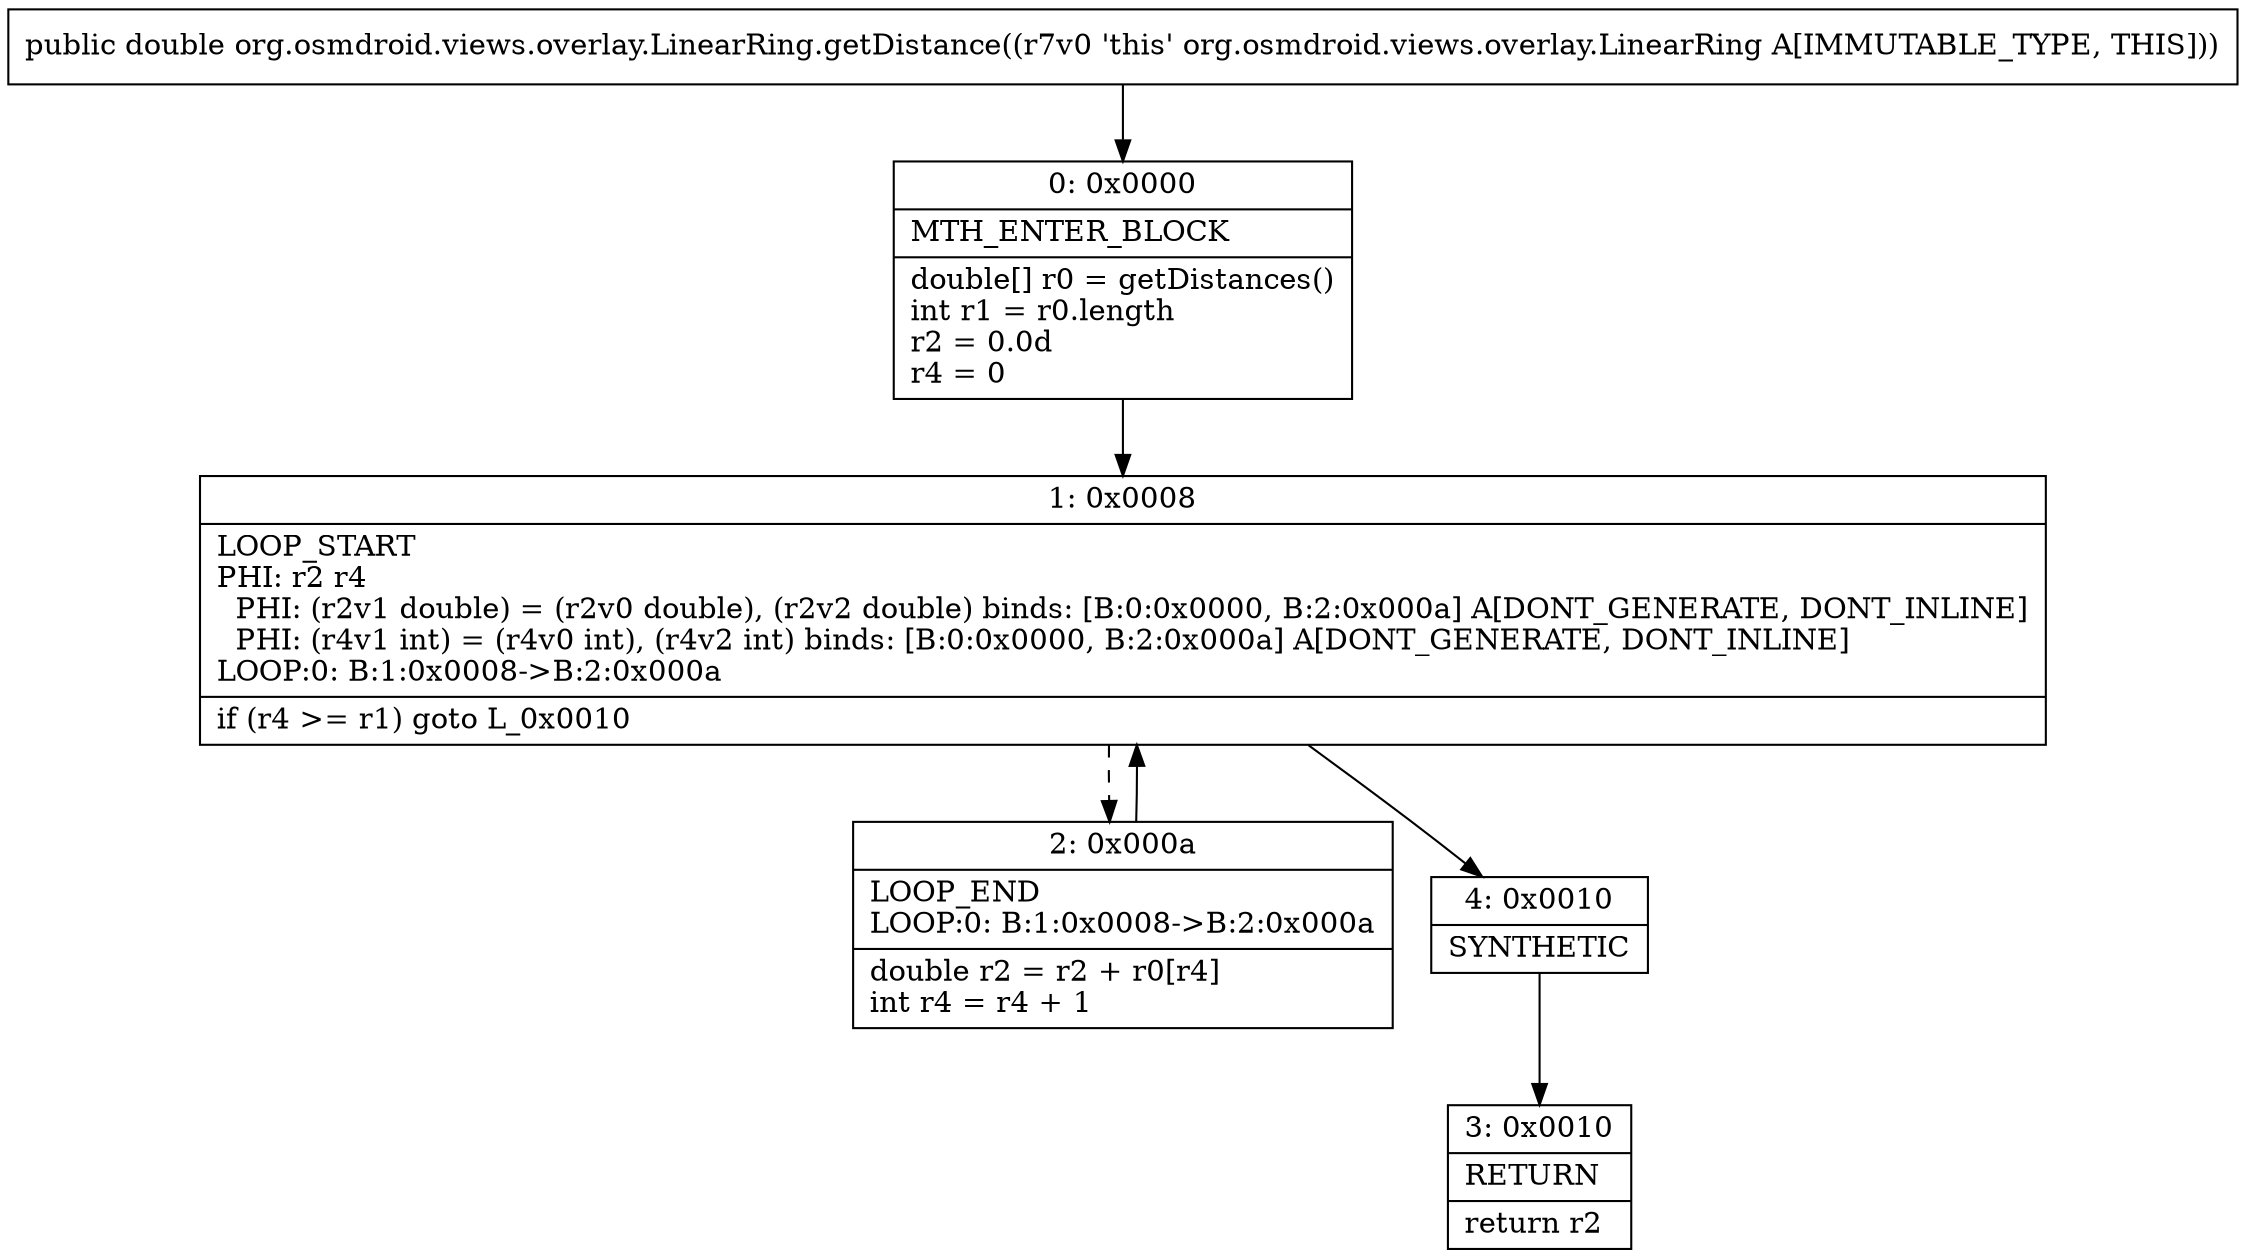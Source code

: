 digraph "CFG fororg.osmdroid.views.overlay.LinearRing.getDistance()D" {
Node_0 [shape=record,label="{0\:\ 0x0000|MTH_ENTER_BLOCK\l|double[] r0 = getDistances()\lint r1 = r0.length\lr2 = 0.0d\lr4 = 0\l}"];
Node_1 [shape=record,label="{1\:\ 0x0008|LOOP_START\lPHI: r2 r4 \l  PHI: (r2v1 double) = (r2v0 double), (r2v2 double) binds: [B:0:0x0000, B:2:0x000a] A[DONT_GENERATE, DONT_INLINE]\l  PHI: (r4v1 int) = (r4v0 int), (r4v2 int) binds: [B:0:0x0000, B:2:0x000a] A[DONT_GENERATE, DONT_INLINE]\lLOOP:0: B:1:0x0008\-\>B:2:0x000a\l|if (r4 \>= r1) goto L_0x0010\l}"];
Node_2 [shape=record,label="{2\:\ 0x000a|LOOP_END\lLOOP:0: B:1:0x0008\-\>B:2:0x000a\l|double r2 = r2 + r0[r4]\lint r4 = r4 + 1\l}"];
Node_3 [shape=record,label="{3\:\ 0x0010|RETURN\l|return r2\l}"];
Node_4 [shape=record,label="{4\:\ 0x0010|SYNTHETIC\l}"];
MethodNode[shape=record,label="{public double org.osmdroid.views.overlay.LinearRing.getDistance((r7v0 'this' org.osmdroid.views.overlay.LinearRing A[IMMUTABLE_TYPE, THIS])) }"];
MethodNode -> Node_0;
Node_0 -> Node_1;
Node_1 -> Node_2[style=dashed];
Node_1 -> Node_4;
Node_2 -> Node_1;
Node_4 -> Node_3;
}

